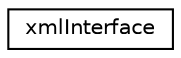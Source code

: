 digraph "Graphical Class Hierarchy"
{
  edge [fontname="Helvetica",fontsize="10",labelfontname="Helvetica",labelfontsize="10"];
  node [fontname="Helvetica",fontsize="10",shape=record];
  rankdir="LR";
  Node1 [label="xmlInterface",height=0.2,width=0.4,color="black", fillcolor="white", style="filled",URL="$class_microchip_m_p_f_s_1_1xml_interface.html"];
}

